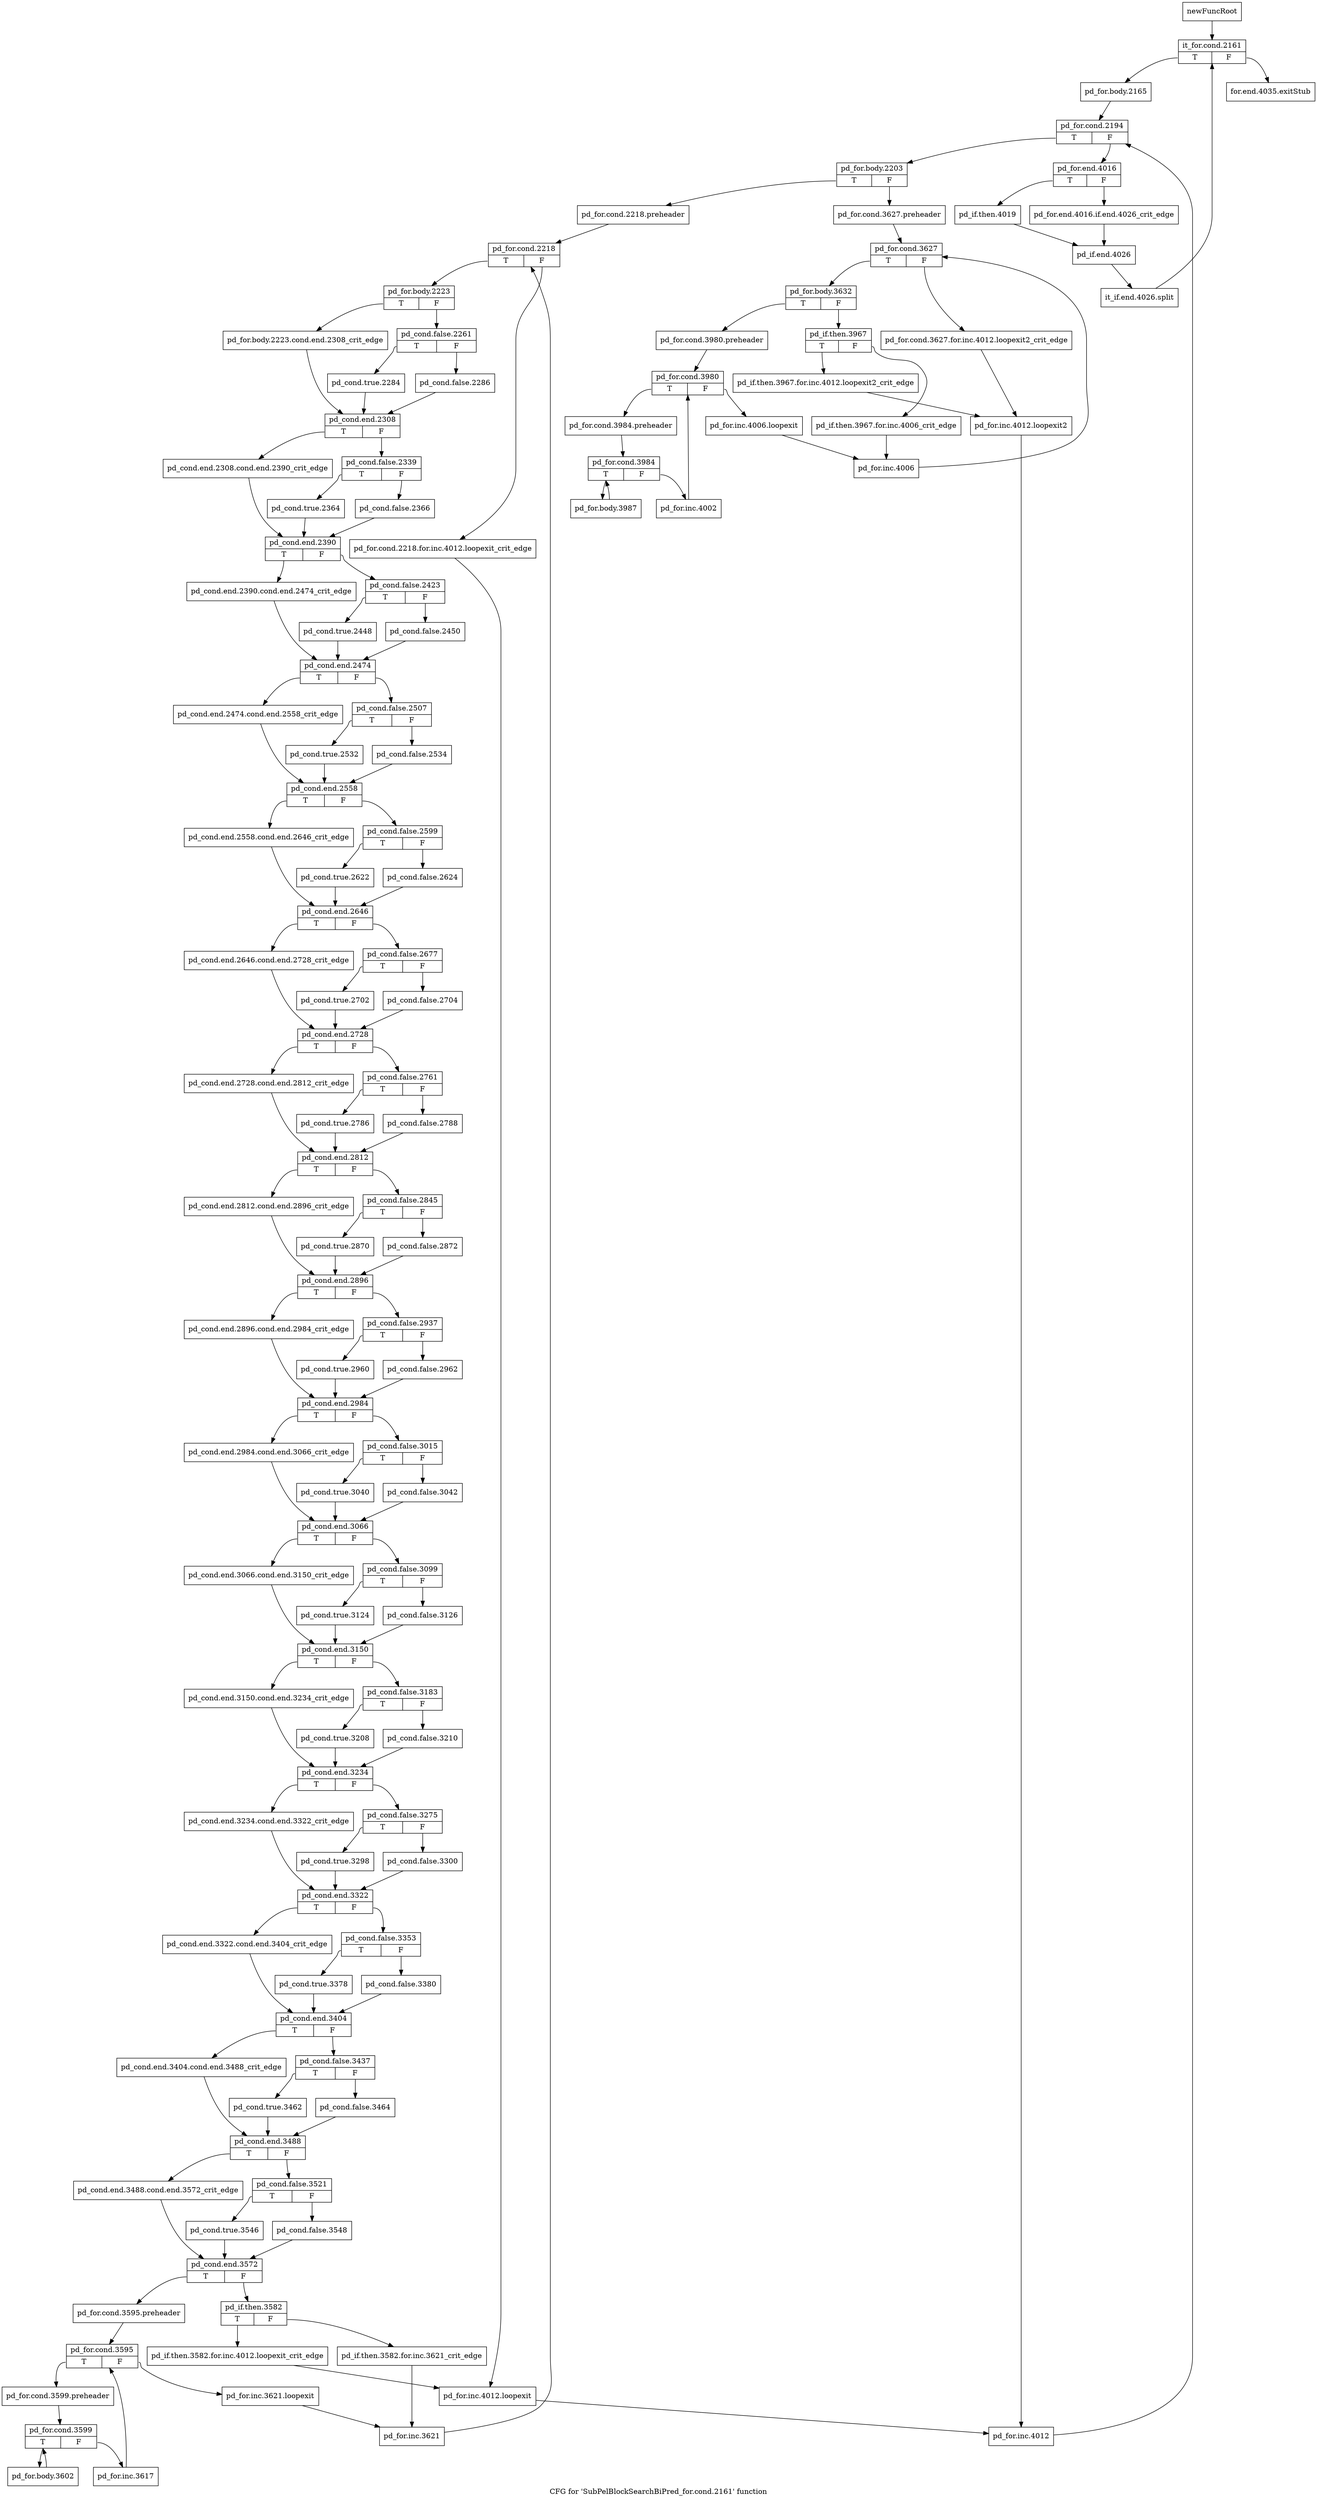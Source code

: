 digraph "CFG for 'SubPelBlockSearchBiPred_for.cond.2161' function" {
	label="CFG for 'SubPelBlockSearchBiPred_for.cond.2161' function";

	Node0x290bbd0 [shape=record,label="{newFuncRoot}"];
	Node0x290bbd0 -> Node0x290bc70;
	Node0x290bc20 [shape=record,label="{for.end.4035.exitStub}"];
	Node0x290bc70 [shape=record,label="{it_for.cond.2161|{<s0>T|<s1>F}}"];
	Node0x290bc70:s0 -> Node0x290bcc0;
	Node0x290bc70:s1 -> Node0x290bc20;
	Node0x290bcc0 [shape=record,label="{pd_for.body.2165}"];
	Node0x290bcc0 -> Node0x290bd10;
	Node0x290bd10 [shape=record,label="{pd_for.cond.2194|{<s0>T|<s1>F}}"];
	Node0x290bd10:s0 -> Node0x290bea0;
	Node0x290bd10:s1 -> Node0x290bd60;
	Node0x290bd60 [shape=record,label="{pd_for.end.4016|{<s0>T|<s1>F}}"];
	Node0x290bd60:s0 -> Node0x290be00;
	Node0x290bd60:s1 -> Node0x290bdb0;
	Node0x290bdb0 [shape=record,label="{pd_for.end.4016.if.end.4026_crit_edge}"];
	Node0x290bdb0 -> Node0x290be50;
	Node0x290be00 [shape=record,label="{pd_if.then.4019}"];
	Node0x290be00 -> Node0x290be50;
	Node0x290be50 [shape=record,label="{pd_if.end.4026}"];
	Node0x290be50 -> Node0x38205d0;
	Node0x38205d0 [shape=record,label="{it_if.end.4026.split}"];
	Node0x38205d0 -> Node0x290bc70;
	Node0x290bea0 [shape=record,label="{pd_for.body.2203|{<s0>T|<s1>F}}"];
	Node0x290bea0:s0 -> Node0x290c3f0;
	Node0x290bea0:s1 -> Node0x290bef0;
	Node0x290bef0 [shape=record,label="{pd_for.cond.3627.preheader}"];
	Node0x290bef0 -> Node0x290bf40;
	Node0x290bf40 [shape=record,label="{pd_for.cond.3627|{<s0>T|<s1>F}}"];
	Node0x290bf40:s0 -> Node0x290bfe0;
	Node0x290bf40:s1 -> Node0x290bf90;
	Node0x290bf90 [shape=record,label="{pd_for.cond.3627.for.inc.4012.loopexit2_crit_edge}"];
	Node0x290bf90 -> Node0x290c120;
	Node0x290bfe0 [shape=record,label="{pd_for.body.3632|{<s0>T|<s1>F}}"];
	Node0x290bfe0:s0 -> Node0x290c170;
	Node0x290bfe0:s1 -> Node0x290c030;
	Node0x290c030 [shape=record,label="{pd_if.then.3967|{<s0>T|<s1>F}}"];
	Node0x290c030:s0 -> Node0x290c0d0;
	Node0x290c030:s1 -> Node0x290c080;
	Node0x290c080 [shape=record,label="{pd_if.then.3967.for.inc.4006_crit_edge}"];
	Node0x290c080 -> Node0x290c260;
	Node0x290c0d0 [shape=record,label="{pd_if.then.3967.for.inc.4012.loopexit2_crit_edge}"];
	Node0x290c0d0 -> Node0x290c120;
	Node0x290c120 [shape=record,label="{pd_for.inc.4012.loopexit2}"];
	Node0x290c120 -> Node0x2912220;
	Node0x290c170 [shape=record,label="{pd_for.cond.3980.preheader}"];
	Node0x290c170 -> Node0x290c1c0;
	Node0x290c1c0 [shape=record,label="{pd_for.cond.3980|{<s0>T|<s1>F}}"];
	Node0x290c1c0:s0 -> Node0x290c2b0;
	Node0x290c1c0:s1 -> Node0x290c210;
	Node0x290c210 [shape=record,label="{pd_for.inc.4006.loopexit}"];
	Node0x290c210 -> Node0x290c260;
	Node0x290c260 [shape=record,label="{pd_for.inc.4006}"];
	Node0x290c260 -> Node0x290bf40;
	Node0x290c2b0 [shape=record,label="{pd_for.cond.3984.preheader}"];
	Node0x290c2b0 -> Node0x290c300;
	Node0x290c300 [shape=record,label="{pd_for.cond.3984|{<s0>T|<s1>F}}"];
	Node0x290c300:s0 -> Node0x290c3a0;
	Node0x290c300:s1 -> Node0x290c350;
	Node0x290c350 [shape=record,label="{pd_for.inc.4002}"];
	Node0x290c350 -> Node0x290c1c0;
	Node0x290c3a0 [shape=record,label="{pd_for.body.3987}"];
	Node0x290c3a0 -> Node0x290c300;
	Node0x290c3f0 [shape=record,label="{pd_for.cond.2218.preheader}"];
	Node0x290c3f0 -> Node0x290c440;
	Node0x290c440 [shape=record,label="{pd_for.cond.2218|{<s0>T|<s1>F}}"];
	Node0x290c440:s0 -> Node0x290c4e0;
	Node0x290c440:s1 -> Node0x290c490;
	Node0x290c490 [shape=record,label="{pd_for.cond.2218.for.inc.4012.loopexit_crit_edge}"];
	Node0x290c490 -> Node0x29121d0;
	Node0x290c4e0 [shape=record,label="{pd_for.body.2223|{<s0>T|<s1>F}}"];
	Node0x290c4e0:s0 -> Node0x290c620;
	Node0x290c4e0:s1 -> Node0x290c530;
	Node0x290c530 [shape=record,label="{pd_cond.false.2261|{<s0>T|<s1>F}}"];
	Node0x290c530:s0 -> Node0x290c5d0;
	Node0x290c530:s1 -> Node0x290c580;
	Node0x290c580 [shape=record,label="{pd_cond.false.2286}"];
	Node0x290c580 -> Node0x290c670;
	Node0x290c5d0 [shape=record,label="{pd_cond.true.2284}"];
	Node0x290c5d0 -> Node0x290c670;
	Node0x290c620 [shape=record,label="{pd_for.body.2223.cond.end.2308_crit_edge}"];
	Node0x290c620 -> Node0x290c670;
	Node0x290c670 [shape=record,label="{pd_cond.end.2308|{<s0>T|<s1>F}}"];
	Node0x290c670:s0 -> Node0x2910a60;
	Node0x290c670:s1 -> Node0x290c6c0;
	Node0x290c6c0 [shape=record,label="{pd_cond.false.2339|{<s0>T|<s1>F}}"];
	Node0x290c6c0:s0 -> Node0x2910a10;
	Node0x290c6c0:s1 -> Node0x290c710;
	Node0x290c710 [shape=record,label="{pd_cond.false.2366}"];
	Node0x290c710 -> Node0x2910ab0;
	Node0x2910a10 [shape=record,label="{pd_cond.true.2364}"];
	Node0x2910a10 -> Node0x2910ab0;
	Node0x2910a60 [shape=record,label="{pd_cond.end.2308.cond.end.2390_crit_edge}"];
	Node0x2910a60 -> Node0x2910ab0;
	Node0x2910ab0 [shape=record,label="{pd_cond.end.2390|{<s0>T|<s1>F}}"];
	Node0x2910ab0:s0 -> Node0x2910bf0;
	Node0x2910ab0:s1 -> Node0x2910b00;
	Node0x2910b00 [shape=record,label="{pd_cond.false.2423|{<s0>T|<s1>F}}"];
	Node0x2910b00:s0 -> Node0x2910ba0;
	Node0x2910b00:s1 -> Node0x2910b50;
	Node0x2910b50 [shape=record,label="{pd_cond.false.2450}"];
	Node0x2910b50 -> Node0x2910c40;
	Node0x2910ba0 [shape=record,label="{pd_cond.true.2448}"];
	Node0x2910ba0 -> Node0x2910c40;
	Node0x2910bf0 [shape=record,label="{pd_cond.end.2390.cond.end.2474_crit_edge}"];
	Node0x2910bf0 -> Node0x2910c40;
	Node0x2910c40 [shape=record,label="{pd_cond.end.2474|{<s0>T|<s1>F}}"];
	Node0x2910c40:s0 -> Node0x2910d80;
	Node0x2910c40:s1 -> Node0x2910c90;
	Node0x2910c90 [shape=record,label="{pd_cond.false.2507|{<s0>T|<s1>F}}"];
	Node0x2910c90:s0 -> Node0x2910d30;
	Node0x2910c90:s1 -> Node0x2910ce0;
	Node0x2910ce0 [shape=record,label="{pd_cond.false.2534}"];
	Node0x2910ce0 -> Node0x2910dd0;
	Node0x2910d30 [shape=record,label="{pd_cond.true.2532}"];
	Node0x2910d30 -> Node0x2910dd0;
	Node0x2910d80 [shape=record,label="{pd_cond.end.2474.cond.end.2558_crit_edge}"];
	Node0x2910d80 -> Node0x2910dd0;
	Node0x2910dd0 [shape=record,label="{pd_cond.end.2558|{<s0>T|<s1>F}}"];
	Node0x2910dd0:s0 -> Node0x2910f10;
	Node0x2910dd0:s1 -> Node0x2910e20;
	Node0x2910e20 [shape=record,label="{pd_cond.false.2599|{<s0>T|<s1>F}}"];
	Node0x2910e20:s0 -> Node0x2910ec0;
	Node0x2910e20:s1 -> Node0x2910e70;
	Node0x2910e70 [shape=record,label="{pd_cond.false.2624}"];
	Node0x2910e70 -> Node0x2910f60;
	Node0x2910ec0 [shape=record,label="{pd_cond.true.2622}"];
	Node0x2910ec0 -> Node0x2910f60;
	Node0x2910f10 [shape=record,label="{pd_cond.end.2558.cond.end.2646_crit_edge}"];
	Node0x2910f10 -> Node0x2910f60;
	Node0x2910f60 [shape=record,label="{pd_cond.end.2646|{<s0>T|<s1>F}}"];
	Node0x2910f60:s0 -> Node0x29110a0;
	Node0x2910f60:s1 -> Node0x2910fb0;
	Node0x2910fb0 [shape=record,label="{pd_cond.false.2677|{<s0>T|<s1>F}}"];
	Node0x2910fb0:s0 -> Node0x2911050;
	Node0x2910fb0:s1 -> Node0x2911000;
	Node0x2911000 [shape=record,label="{pd_cond.false.2704}"];
	Node0x2911000 -> Node0x29110f0;
	Node0x2911050 [shape=record,label="{pd_cond.true.2702}"];
	Node0x2911050 -> Node0x29110f0;
	Node0x29110a0 [shape=record,label="{pd_cond.end.2646.cond.end.2728_crit_edge}"];
	Node0x29110a0 -> Node0x29110f0;
	Node0x29110f0 [shape=record,label="{pd_cond.end.2728|{<s0>T|<s1>F}}"];
	Node0x29110f0:s0 -> Node0x2911230;
	Node0x29110f0:s1 -> Node0x2911140;
	Node0x2911140 [shape=record,label="{pd_cond.false.2761|{<s0>T|<s1>F}}"];
	Node0x2911140:s0 -> Node0x29111e0;
	Node0x2911140:s1 -> Node0x2911190;
	Node0x2911190 [shape=record,label="{pd_cond.false.2788}"];
	Node0x2911190 -> Node0x2911280;
	Node0x29111e0 [shape=record,label="{pd_cond.true.2786}"];
	Node0x29111e0 -> Node0x2911280;
	Node0x2911230 [shape=record,label="{pd_cond.end.2728.cond.end.2812_crit_edge}"];
	Node0x2911230 -> Node0x2911280;
	Node0x2911280 [shape=record,label="{pd_cond.end.2812|{<s0>T|<s1>F}}"];
	Node0x2911280:s0 -> Node0x29113c0;
	Node0x2911280:s1 -> Node0x29112d0;
	Node0x29112d0 [shape=record,label="{pd_cond.false.2845|{<s0>T|<s1>F}}"];
	Node0x29112d0:s0 -> Node0x2911370;
	Node0x29112d0:s1 -> Node0x2911320;
	Node0x2911320 [shape=record,label="{pd_cond.false.2872}"];
	Node0x2911320 -> Node0x2911410;
	Node0x2911370 [shape=record,label="{pd_cond.true.2870}"];
	Node0x2911370 -> Node0x2911410;
	Node0x29113c0 [shape=record,label="{pd_cond.end.2812.cond.end.2896_crit_edge}"];
	Node0x29113c0 -> Node0x2911410;
	Node0x2911410 [shape=record,label="{pd_cond.end.2896|{<s0>T|<s1>F}}"];
	Node0x2911410:s0 -> Node0x2911550;
	Node0x2911410:s1 -> Node0x2911460;
	Node0x2911460 [shape=record,label="{pd_cond.false.2937|{<s0>T|<s1>F}}"];
	Node0x2911460:s0 -> Node0x2911500;
	Node0x2911460:s1 -> Node0x29114b0;
	Node0x29114b0 [shape=record,label="{pd_cond.false.2962}"];
	Node0x29114b0 -> Node0x29115a0;
	Node0x2911500 [shape=record,label="{pd_cond.true.2960}"];
	Node0x2911500 -> Node0x29115a0;
	Node0x2911550 [shape=record,label="{pd_cond.end.2896.cond.end.2984_crit_edge}"];
	Node0x2911550 -> Node0x29115a0;
	Node0x29115a0 [shape=record,label="{pd_cond.end.2984|{<s0>T|<s1>F}}"];
	Node0x29115a0:s0 -> Node0x29116e0;
	Node0x29115a0:s1 -> Node0x29115f0;
	Node0x29115f0 [shape=record,label="{pd_cond.false.3015|{<s0>T|<s1>F}}"];
	Node0x29115f0:s0 -> Node0x2911690;
	Node0x29115f0:s1 -> Node0x2911640;
	Node0x2911640 [shape=record,label="{pd_cond.false.3042}"];
	Node0x2911640 -> Node0x2911730;
	Node0x2911690 [shape=record,label="{pd_cond.true.3040}"];
	Node0x2911690 -> Node0x2911730;
	Node0x29116e0 [shape=record,label="{pd_cond.end.2984.cond.end.3066_crit_edge}"];
	Node0x29116e0 -> Node0x2911730;
	Node0x2911730 [shape=record,label="{pd_cond.end.3066|{<s0>T|<s1>F}}"];
	Node0x2911730:s0 -> Node0x2911870;
	Node0x2911730:s1 -> Node0x2911780;
	Node0x2911780 [shape=record,label="{pd_cond.false.3099|{<s0>T|<s1>F}}"];
	Node0x2911780:s0 -> Node0x2911820;
	Node0x2911780:s1 -> Node0x29117d0;
	Node0x29117d0 [shape=record,label="{pd_cond.false.3126}"];
	Node0x29117d0 -> Node0x29118c0;
	Node0x2911820 [shape=record,label="{pd_cond.true.3124}"];
	Node0x2911820 -> Node0x29118c0;
	Node0x2911870 [shape=record,label="{pd_cond.end.3066.cond.end.3150_crit_edge}"];
	Node0x2911870 -> Node0x29118c0;
	Node0x29118c0 [shape=record,label="{pd_cond.end.3150|{<s0>T|<s1>F}}"];
	Node0x29118c0:s0 -> Node0x2911a00;
	Node0x29118c0:s1 -> Node0x2911910;
	Node0x2911910 [shape=record,label="{pd_cond.false.3183|{<s0>T|<s1>F}}"];
	Node0x2911910:s0 -> Node0x29119b0;
	Node0x2911910:s1 -> Node0x2911960;
	Node0x2911960 [shape=record,label="{pd_cond.false.3210}"];
	Node0x2911960 -> Node0x2911a50;
	Node0x29119b0 [shape=record,label="{pd_cond.true.3208}"];
	Node0x29119b0 -> Node0x2911a50;
	Node0x2911a00 [shape=record,label="{pd_cond.end.3150.cond.end.3234_crit_edge}"];
	Node0x2911a00 -> Node0x2911a50;
	Node0x2911a50 [shape=record,label="{pd_cond.end.3234|{<s0>T|<s1>F}}"];
	Node0x2911a50:s0 -> Node0x2911b90;
	Node0x2911a50:s1 -> Node0x2911aa0;
	Node0x2911aa0 [shape=record,label="{pd_cond.false.3275|{<s0>T|<s1>F}}"];
	Node0x2911aa0:s0 -> Node0x2911b40;
	Node0x2911aa0:s1 -> Node0x2911af0;
	Node0x2911af0 [shape=record,label="{pd_cond.false.3300}"];
	Node0x2911af0 -> Node0x2911be0;
	Node0x2911b40 [shape=record,label="{pd_cond.true.3298}"];
	Node0x2911b40 -> Node0x2911be0;
	Node0x2911b90 [shape=record,label="{pd_cond.end.3234.cond.end.3322_crit_edge}"];
	Node0x2911b90 -> Node0x2911be0;
	Node0x2911be0 [shape=record,label="{pd_cond.end.3322|{<s0>T|<s1>F}}"];
	Node0x2911be0:s0 -> Node0x2911d20;
	Node0x2911be0:s1 -> Node0x2911c30;
	Node0x2911c30 [shape=record,label="{pd_cond.false.3353|{<s0>T|<s1>F}}"];
	Node0x2911c30:s0 -> Node0x2911cd0;
	Node0x2911c30:s1 -> Node0x2911c80;
	Node0x2911c80 [shape=record,label="{pd_cond.false.3380}"];
	Node0x2911c80 -> Node0x2911d70;
	Node0x2911cd0 [shape=record,label="{pd_cond.true.3378}"];
	Node0x2911cd0 -> Node0x2911d70;
	Node0x2911d20 [shape=record,label="{pd_cond.end.3322.cond.end.3404_crit_edge}"];
	Node0x2911d20 -> Node0x2911d70;
	Node0x2911d70 [shape=record,label="{pd_cond.end.3404|{<s0>T|<s1>F}}"];
	Node0x2911d70:s0 -> Node0x2911eb0;
	Node0x2911d70:s1 -> Node0x2911dc0;
	Node0x2911dc0 [shape=record,label="{pd_cond.false.3437|{<s0>T|<s1>F}}"];
	Node0x2911dc0:s0 -> Node0x2911e60;
	Node0x2911dc0:s1 -> Node0x2911e10;
	Node0x2911e10 [shape=record,label="{pd_cond.false.3464}"];
	Node0x2911e10 -> Node0x2911f00;
	Node0x2911e60 [shape=record,label="{pd_cond.true.3462}"];
	Node0x2911e60 -> Node0x2911f00;
	Node0x2911eb0 [shape=record,label="{pd_cond.end.3404.cond.end.3488_crit_edge}"];
	Node0x2911eb0 -> Node0x2911f00;
	Node0x2911f00 [shape=record,label="{pd_cond.end.3488|{<s0>T|<s1>F}}"];
	Node0x2911f00:s0 -> Node0x2912040;
	Node0x2911f00:s1 -> Node0x2911f50;
	Node0x2911f50 [shape=record,label="{pd_cond.false.3521|{<s0>T|<s1>F}}"];
	Node0x2911f50:s0 -> Node0x2911ff0;
	Node0x2911f50:s1 -> Node0x2911fa0;
	Node0x2911fa0 [shape=record,label="{pd_cond.false.3548}"];
	Node0x2911fa0 -> Node0x2912090;
	Node0x2911ff0 [shape=record,label="{pd_cond.true.3546}"];
	Node0x2911ff0 -> Node0x2912090;
	Node0x2912040 [shape=record,label="{pd_cond.end.3488.cond.end.3572_crit_edge}"];
	Node0x2912040 -> Node0x2912090;
	Node0x2912090 [shape=record,label="{pd_cond.end.3572|{<s0>T|<s1>F}}"];
	Node0x2912090:s0 -> Node0x2912270;
	Node0x2912090:s1 -> Node0x29120e0;
	Node0x29120e0 [shape=record,label="{pd_if.then.3582|{<s0>T|<s1>F}}"];
	Node0x29120e0:s0 -> Node0x2912180;
	Node0x29120e0:s1 -> Node0x2912130;
	Node0x2912130 [shape=record,label="{pd_if.then.3582.for.inc.3621_crit_edge}"];
	Node0x2912130 -> Node0x2912360;
	Node0x2912180 [shape=record,label="{pd_if.then.3582.for.inc.4012.loopexit_crit_edge}"];
	Node0x2912180 -> Node0x29121d0;
	Node0x29121d0 [shape=record,label="{pd_for.inc.4012.loopexit}"];
	Node0x29121d0 -> Node0x2912220;
	Node0x2912220 [shape=record,label="{pd_for.inc.4012}"];
	Node0x2912220 -> Node0x290bd10;
	Node0x2912270 [shape=record,label="{pd_for.cond.3595.preheader}"];
	Node0x2912270 -> Node0x29122c0;
	Node0x29122c0 [shape=record,label="{pd_for.cond.3595|{<s0>T|<s1>F}}"];
	Node0x29122c0:s0 -> Node0x29123b0;
	Node0x29122c0:s1 -> Node0x2912310;
	Node0x2912310 [shape=record,label="{pd_for.inc.3621.loopexit}"];
	Node0x2912310 -> Node0x2912360;
	Node0x2912360 [shape=record,label="{pd_for.inc.3621}"];
	Node0x2912360 -> Node0x290c440;
	Node0x29123b0 [shape=record,label="{pd_for.cond.3599.preheader}"];
	Node0x29123b0 -> Node0x2912400;
	Node0x2912400 [shape=record,label="{pd_for.cond.3599|{<s0>T|<s1>F}}"];
	Node0x2912400:s0 -> Node0x29124a0;
	Node0x2912400:s1 -> Node0x2912450;
	Node0x2912450 [shape=record,label="{pd_for.inc.3617}"];
	Node0x2912450 -> Node0x29122c0;
	Node0x29124a0 [shape=record,label="{pd_for.body.3602}"];
	Node0x29124a0 -> Node0x2912400;
}
